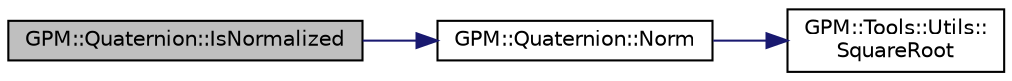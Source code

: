 digraph "GPM::Quaternion::IsNormalized"
{
 // INTERACTIVE_SVG=YES
 // LATEX_PDF_SIZE
  edge [fontname="Helvetica",fontsize="10",labelfontname="Helvetica",labelfontsize="10"];
  node [fontname="Helvetica",fontsize="10",shape=record];
  rankdir="LR";
  Node113 [label="GPM::Quaternion::IsNormalized",height=0.2,width=0.4,color="black", fillcolor="grey75", style="filled", fontcolor="black",tooltip="Check if the quaternion is normalized."];
  Node113 -> Node114 [color="midnightblue",fontsize="10",style="solid",fontname="Helvetica"];
  Node114 [label="GPM::Quaternion::Norm",height=0.2,width=0.4,color="black", fillcolor="white", style="filled",URL="$struct_g_p_m_1_1_quaternion.html#a6540067ff621a654b007315429aa02a3",tooltip="Norm of a quaternion, alias magnitude."];
  Node114 -> Node115 [color="midnightblue",fontsize="10",style="solid",fontname="Helvetica"];
  Node115 [label="GPM::Tools::Utils::\lSquareRoot",height=0.2,width=0.4,color="black", fillcolor="white", style="filled",URL="$class_g_p_m_1_1_tools_1_1_utils.html#a146bc1e50694a48775a923433b3175df",tooltip="Return the square root of a numeric value."];
}
